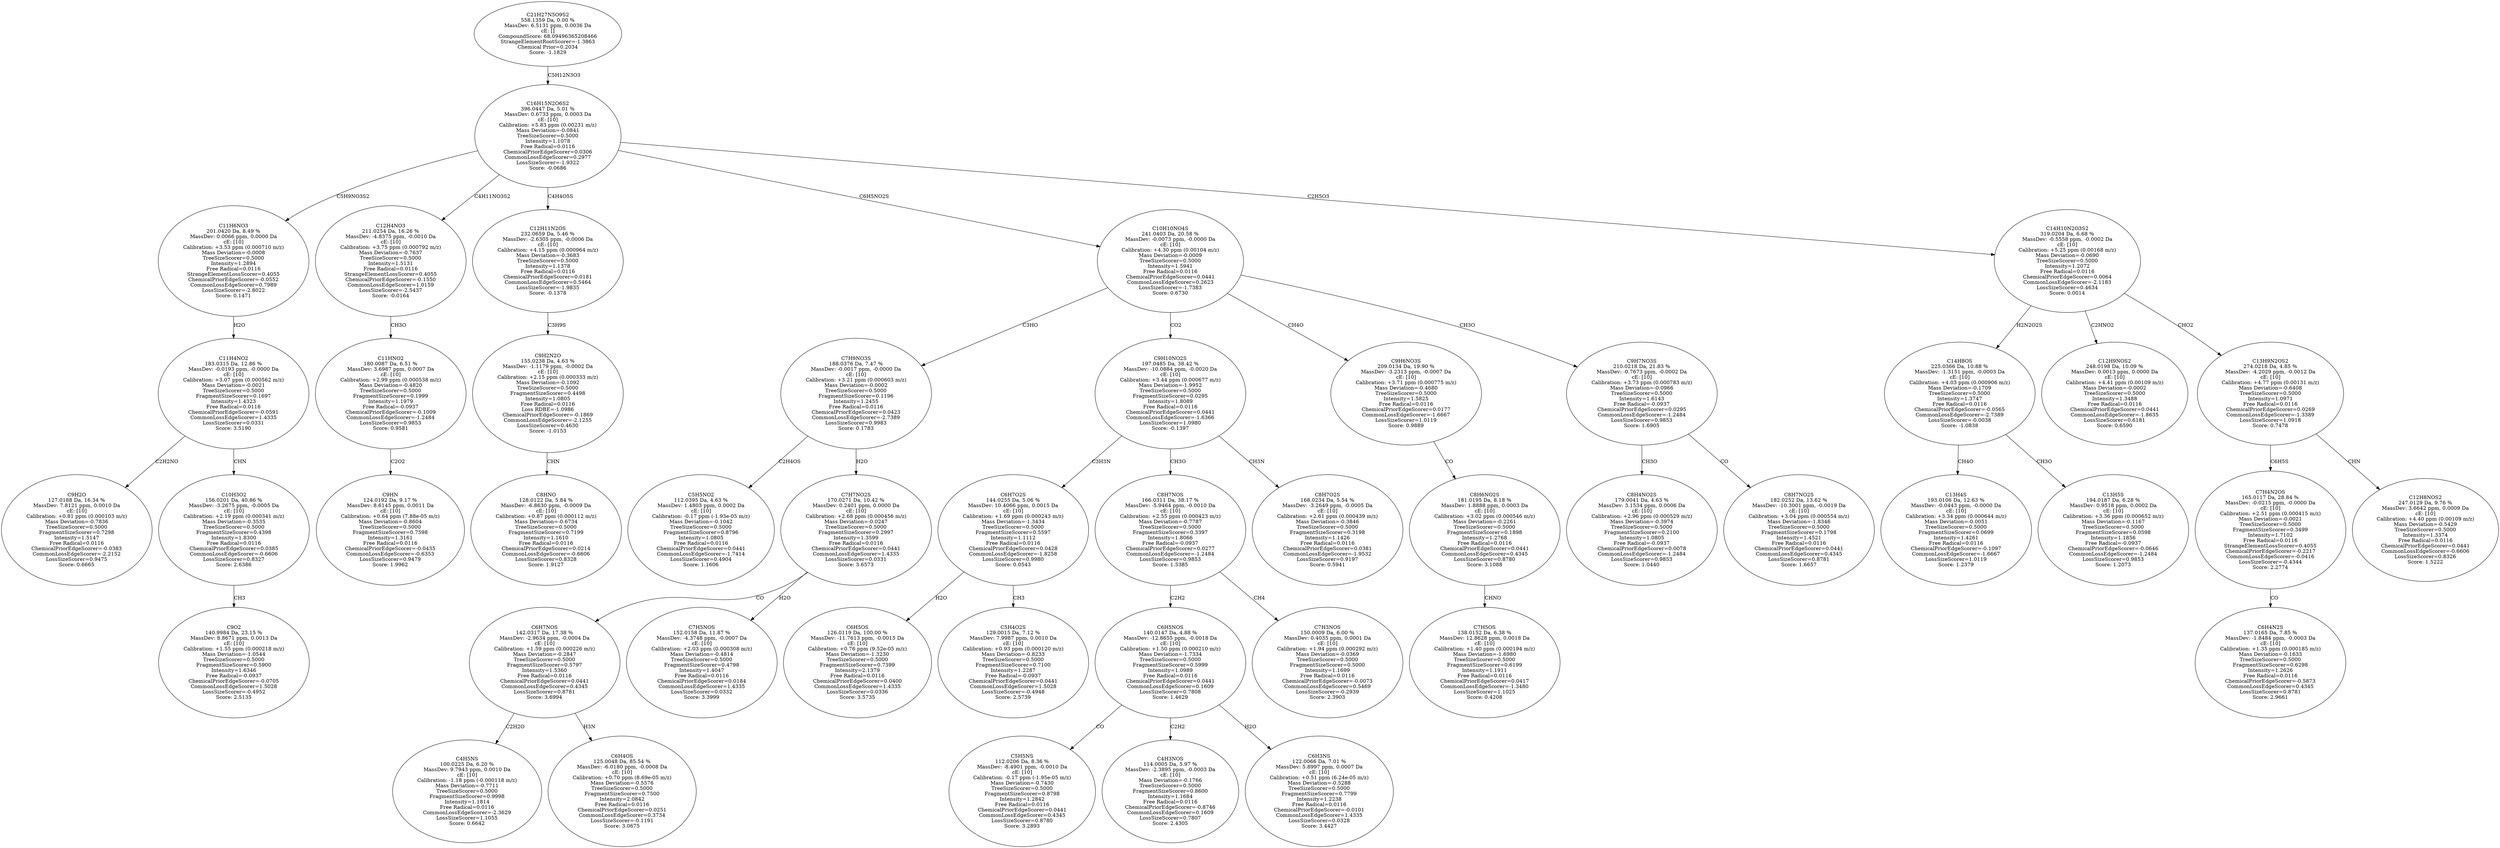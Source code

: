 strict digraph {
v1 [label="C9H2O\n127.0188 Da, 16.34 %\nMassDev: 7.8121 ppm, 0.0010 Da\ncE: [10]\nCalibration: +0.81 ppm (0.000103 m/z)\nMass Deviation=-0.7836\nTreeSizeScorer=0.5000\nFragmentSizeScorer=0.7298\nIntensity=1.5147\nFree Radical=0.0116\nChemicalPriorEdgeScorer=-0.0383\nCommonLossEdgeScorer=-2.2152\nLossSizeScorer=0.9475\nScore: 0.6665"];
v2 [label="C9O2\n140.9984 Da, 23.15 %\nMassDev: 8.8671 ppm, 0.0013 Da\ncE: [10]\nCalibration: +1.55 ppm (0.000218 m/z)\nMass Deviation=-1.0544\nTreeSizeScorer=0.5000\nFragmentSizeScorer=0.5900\nIntensity=1.6346\nFree Radical=-0.0937\nChemicalPriorEdgeScorer=-0.0705\nCommonLossEdgeScorer=1.5028\nLossSizeScorer=-0.4952\nScore: 2.5135"];
v3 [label="C10H3O2\n156.0201 Da, 40.86 %\nMassDev: -3.2675 ppm, -0.0005 Da\ncE: [10]\nCalibration: +2.19 ppm (0.000341 m/z)\nMass Deviation=-0.3535\nTreeSizeScorer=0.5000\nFragmentSizeScorer=0.4398\nIntensity=1.8300\nFree Radical=0.0116\nChemicalPriorEdgeScorer=0.0385\nCommonLossEdgeScorer=-0.6606\nLossSizeScorer=0.8327\nScore: 2.6386"];
v4 [label="C11H4NO2\n183.0315 Da, 12.86 %\nMassDev: -0.0193 ppm, -0.0000 Da\ncE: [10]\nCalibration: +3.07 ppm (0.000562 m/z)\nMass Deviation=-0.0021\nTreeSizeScorer=0.5000\nFragmentSizeScorer=0.1697\nIntensity=1.4323\nFree Radical=0.0116\nChemicalPriorEdgeScorer=-0.0591\nCommonLossEdgeScorer=1.4335\nLossSizeScorer=0.0331\nScore: 3.5190"];
v5 [label="C11H6NO3\n201.0420 Da, 8.49 %\nMassDev: 0.0066 ppm, 0.0000 Da\ncE: [10]\nCalibration: +3.53 ppm (0.000710 m/z)\nMass Deviation=-0.0008\nTreeSizeScorer=0.5000\nIntensity=1.2894\nFree Radical=0.0116\nStrangeElementLossScorer=0.4055\nChemicalPriorEdgeScorer=-0.0552\nCommonLossEdgeScorer=0.7989\nLossSizeScorer=-2.8022\nScore: 0.1471"];
v6 [label="C9HN\n124.0192 Da, 9.17 %\nMassDev: 8.6145 ppm, 0.0011 Da\ncE: [10]\nCalibration: +0.64 ppm (7.88e-05 m/z)\nMass Deviation=-0.8604\nTreeSizeScorer=0.5000\nFragmentSizeScorer=0.7598\nIntensity=1.3161\nFree Radical=0.0116\nChemicalPriorEdgeScorer=-0.0435\nCommonLossEdgeScorer=-0.6353\nLossSizeScorer=0.9479\nScore: 1.9962"];
v7 [label="C11HNO2\n180.0087 Da, 6.51 %\nMassDev: 3.6987 ppm, 0.0007 Da\ncE: [10]\nCalibration: +2.99 ppm (0.000538 m/z)\nMass Deviation=-0.4820\nTreeSizeScorer=0.5000\nFragmentSizeScorer=0.1999\nIntensity=1.1979\nFree Radical=-0.0937\nChemicalPriorEdgeScorer=-0.1009\nCommonLossEdgeScorer=-1.2484\nLossSizeScorer=0.9853\nScore: 0.9581"];
v8 [label="C12H4NO3\n211.0254 Da, 16.26 %\nMassDev: -4.8375 ppm, -0.0010 Da\ncE: [10]\nCalibration: +3.75 ppm (0.000792 m/z)\nMass Deviation=-0.7637\nTreeSizeScorer=0.5000\nIntensity=1.5131\nFree Radical=0.0116\nStrangeElementLossScorer=0.4055\nChemicalPriorEdgeScorer=-0.1550\nCommonLossEdgeScorer=1.0159\nLossSizeScorer=-2.5437\nScore: -0.0164"];
v9 [label="C8HNO\n128.0122 Da, 5.84 %\nMassDev: -6.8630 ppm, -0.0009 Da\ncE: [10]\nCalibration: +0.87 ppm (0.000112 m/z)\nMass Deviation=-0.6734\nTreeSizeScorer=0.5000\nFragmentSizeScorer=0.7199\nIntensity=1.1610\nFree Radical=0.0116\nChemicalPriorEdgeScorer=0.0214\nCommonLossEdgeScorer=-0.6606\nLossSizeScorer=0.8328\nScore: 1.9127"];
v10 [label="C9H2N2O\n155.0238 Da, 4.63 %\nMassDev: -1.1179 ppm, -0.0002 Da\ncE: [10]\nCalibration: +2.15 ppm (0.000333 m/z)\nMass Deviation=-0.1092\nTreeSizeScorer=0.5000\nFragmentSizeScorer=0.4498\nIntensity=1.0805\nFree Radical=0.0116\nLoss RDBE=-1.0986\nChemicalPriorEdgeScorer=-0.1869\nCommonLossEdgeScorer=-2.1255\nLossSizeScorer=0.4630\nScore: -1.0153"];
v11 [label="C12H11N2OS\n232.0659 Da, 5.46 %\nMassDev: -2.6305 ppm, -0.0006 Da\ncE: [10]\nCalibration: +4.15 ppm (0.000964 m/z)\nMass Deviation=-0.3683\nTreeSizeScorer=0.5000\nIntensity=1.1378\nFree Radical=0.0116\nChemicalPriorEdgeScorer=0.0181\nCommonLossEdgeScorer=0.5464\nLossSizeScorer=-1.9835\nScore: -0.1378"];
v12 [label="C5H5NO2\n112.0395 Da, 4.63 %\nMassDev: 1.4803 ppm, 0.0002 Da\ncE: [10]\nCalibration: -0.17 ppm (-1.93e-05 m/z)\nMass Deviation=-0.1042\nTreeSizeScorer=0.5000\nFragmentSizeScorer=0.8796\nIntensity=1.0805\nFree Radical=0.0116\nChemicalPriorEdgeScorer=0.0441\nCommonLossEdgeScorer=-1.7414\nLossSizeScorer=0.4904\nScore: 1.1606"];
v13 [label="C4H5NS\n100.0225 Da, 6.20 %\nMassDev: 9.7943 ppm, 0.0010 Da\ncE: [10]\nCalibration: -1.18 ppm (-0.000118 m/z)\nMass Deviation=-0.7711\nTreeSizeScorer=0.5000\nFragmentSizeScorer=0.9998\nIntensity=1.1814\nFree Radical=0.0116\nCommonLossEdgeScorer=-2.3629\nLossSizeScorer=1.1055\nScore: 0.6642"];
v14 [label="C6H4OS\n125.0048 Da, 85.54 %\nMassDev: -6.0180 ppm, -0.0008 Da\ncE: [10]\nCalibration: +0.70 ppm (8.69e-05 m/z)\nMass Deviation=-0.5576\nTreeSizeScorer=0.5000\nFragmentSizeScorer=0.7500\nIntensity=2.0842\nFree Radical=0.0116\nChemicalPriorEdgeScorer=0.0251\nCommonLossEdgeScorer=0.3734\nLossSizeScorer=-0.1191\nScore: 3.0675"];
v15 [label="C6H7NOS\n142.0317 Da, 17.38 %\nMassDev: -2.9634 ppm, -0.0004 Da\ncE: [10]\nCalibration: +1.59 ppm (0.000226 m/z)\nMass Deviation=-0.2847\nTreeSizeScorer=0.5000\nFragmentSizeScorer=0.5797\nIntensity=1.5360\nFree Radical=0.0116\nChemicalPriorEdgeScorer=0.0441\nCommonLossEdgeScorer=0.4345\nLossSizeScorer=0.8781\nScore: 3.6994"];
v16 [label="C7H5NOS\n152.0158 Da, 11.87 %\nMassDev: -4.3748 ppm, -0.0007 Da\ncE: [10]\nCalibration: +2.03 ppm (0.000308 m/z)\nMass Deviation=-0.4814\nTreeSizeScorer=0.5000\nFragmentSizeScorer=0.4798\nIntensity=1.4047\nFree Radical=0.0116\nChemicalPriorEdgeScorer=0.0184\nCommonLossEdgeScorer=1.4335\nLossSizeScorer=0.0332\nScore: 3.3999"];
v17 [label="C7H7NO2S\n170.0271 Da, 10.42 %\nMassDev: 0.2401 ppm, 0.0000 Da\ncE: [10]\nCalibration: +2.68 ppm (0.000456 m/z)\nMass Deviation=-0.0247\nTreeSizeScorer=0.5000\nFragmentSizeScorer=0.2997\nIntensity=1.3599\nFree Radical=0.0116\nChemicalPriorEdgeScorer=0.0441\nCommonLossEdgeScorer=1.4335\nLossSizeScorer=0.0331\nScore: 3.6573"];
v18 [label="C7H9NO3S\n188.0376 Da, 7.47 %\nMassDev: -0.0017 ppm, -0.0000 Da\ncE: [10]\nCalibration: +3.21 ppm (0.000603 m/z)\nMass Deviation=-0.0002\nTreeSizeScorer=0.5000\nFragmentSizeScorer=0.1196\nIntensity=1.2455\nFree Radical=0.0116\nChemicalPriorEdgeScorer=0.0423\nCommonLossEdgeScorer=-2.7389\nLossSizeScorer=0.9983\nScore: 0.1783"];
v19 [label="C6H5OS\n126.0119 Da, 100.00 %\nMassDev: -11.7613 ppm, -0.0015 Da\ncE: [10]\nCalibration: +0.76 ppm (9.52e-05 m/z)\nMass Deviation=-1.3230\nTreeSizeScorer=0.5000\nFragmentSizeScorer=0.7399\nIntensity=2.1379\nFree Radical=0.0116\nChemicalPriorEdgeScorer=0.0400\nCommonLossEdgeScorer=1.4335\nLossSizeScorer=0.0336\nScore: 3.5735"];
v20 [label="C5H4O2S\n129.0015 Da, 7.12 %\nMassDev: 7.9987 ppm, 0.0010 Da\ncE: [10]\nCalibration: +0.93 ppm (0.000120 m/z)\nMass Deviation=-0.8233\nTreeSizeScorer=0.5000\nFragmentSizeScorer=0.7100\nIntensity=1.2287\nFree Radical=-0.0937\nChemicalPriorEdgeScorer=0.0441\nCommonLossEdgeScorer=1.5028\nLossSizeScorer=-0.4948\nScore: 2.5739"];
v21 [label="C6H7O2S\n144.0255 Da, 5.06 %\nMassDev: 10.4066 ppm, 0.0015 Da\ncE: [10]\nCalibration: +1.69 ppm (0.000243 m/z)\nMass Deviation=-1.3434\nTreeSizeScorer=0.5000\nFragmentSizeScorer=0.5597\nIntensity=1.1112\nFree Radical=0.0116\nChemicalPriorEdgeScorer=0.0428\nCommonLossEdgeScorer=-1.8258\nLossSizeScorer=0.9980\nScore: 0.0543"];
v22 [label="C5H5NS\n112.0206 Da, 8.36 %\nMassDev: -8.4901 ppm, -0.0010 Da\ncE: [10]\nCalibration: -0.17 ppm (-1.95e-05 m/z)\nMass Deviation=-0.7430\nTreeSizeScorer=0.5000\nFragmentSizeScorer=0.8798\nIntensity=1.2842\nFree Radical=0.0116\nChemicalPriorEdgeScorer=0.0441\nCommonLossEdgeScorer=0.4345\nLossSizeScorer=0.8780\nScore: 3.2893"];
v23 [label="C4H3NOS\n114.0005 Da, 5.97 %\nMassDev: -2.3895 ppm, -0.0003 Da\ncE: [10]\nMass Deviation=-0.1766\nTreeSizeScorer=0.5000\nFragmentSizeScorer=0.8600\nIntensity=1.1684\nFree Radical=0.0116\nChemicalPriorEdgeScorer=-0.8746\nCommonLossEdgeScorer=0.1609\nLossSizeScorer=0.7807\nScore: 2.4305"];
v24 [label="C6H3NS\n122.0066 Da, 7.01 %\nMassDev: 5.8997 ppm, 0.0007 Da\ncE: [10]\nCalibration: +0.51 ppm (6.24e-05 m/z)\nMass Deviation=-0.5288\nTreeSizeScorer=0.5000\nFragmentSizeScorer=0.7799\nIntensity=1.2238\nFree Radical=0.0116\nChemicalPriorEdgeScorer=-0.0101\nCommonLossEdgeScorer=1.4335\nLossSizeScorer=0.0328\nScore: 3.4427"];
v25 [label="C6H5NOS\n140.0147 Da, 4.88 %\nMassDev: -12.8655 ppm, -0.0018 Da\ncE: [10]\nCalibration: +1.50 ppm (0.000210 m/z)\nMass Deviation=-1.7334\nTreeSizeScorer=0.5000\nFragmentSizeScorer=0.5999\nIntensity=1.0989\nFree Radical=0.0116\nChemicalPriorEdgeScorer=0.0441\nCommonLossEdgeScorer=0.1609\nLossSizeScorer=0.7808\nScore: 1.4629"];
v26 [label="C7H3NOS\n150.0009 Da, 6.00 %\nMassDev: 0.4035 ppm, 0.0001 Da\ncE: [10]\nCalibration: +1.94 ppm (0.000292 m/z)\nMass Deviation=-0.0369\nTreeSizeScorer=0.5000\nFragmentSizeScorer=0.5000\nIntensity=1.1699\nFree Radical=0.0116\nChemicalPriorEdgeScorer=-0.0073\nCommonLossEdgeScorer=0.5469\nLossSizeScorer=-0.2939\nScore: 2.3903"];
v27 [label="C8H7NOS\n166.0311 Da, 38.17 %\nMassDev: -5.9464 ppm, -0.0010 Da\ncE: [10]\nCalibration: +2.55 ppm (0.000423 m/z)\nMass Deviation=-0.7787\nTreeSizeScorer=0.5000\nFragmentSizeScorer=0.3397\nIntensity=1.8066\nFree Radical=-0.0937\nChemicalPriorEdgeScorer=0.0277\nCommonLossEdgeScorer=-1.2484\nLossSizeScorer=0.9853\nScore: 1.5385"];
v28 [label="C8H7O2S\n168.0234 Da, 5.54 %\nMassDev: -3.2649 ppm, -0.0005 Da\ncE: [10]\nCalibration: +2.61 ppm (0.000439 m/z)\nMass Deviation=-0.3846\nTreeSizeScorer=0.5000\nFragmentSizeScorer=0.3198\nIntensity=1.1426\nFree Radical=0.0116\nChemicalPriorEdgeScorer=0.0381\nCommonLossEdgeScorer=-1.9532\nLossSizeScorer=0.9197\nScore: 0.5941"];
v29 [label="C9H10NO2S\n197.0485 Da, 38.42 %\nMassDev: -10.0884 ppm, -0.0020 Da\ncE: [10]\nCalibration: +3.44 ppm (0.000677 m/z)\nMass Deviation=-1.9952\nTreeSizeScorer=0.5000\nFragmentSizeScorer=0.0295\nIntensity=1.8089\nFree Radical=0.0116\nChemicalPriorEdgeScorer=0.0441\nCommonLossEdgeScorer=-1.6366\nLossSizeScorer=1.0980\nScore: -0.1397"];
v30 [label="C7H5OS\n138.0152 Da, 6.38 %\nMassDev: 12.8628 ppm, 0.0018 Da\ncE: [10]\nCalibration: +1.40 ppm (0.000194 m/z)\nMass Deviation=-1.6980\nTreeSizeScorer=0.5000\nFragmentSizeScorer=0.6199\nIntensity=1.1911\nFree Radical=0.0116\nChemicalPriorEdgeScorer=0.0417\nCommonLossEdgeScorer=-1.3480\nLossSizeScorer=1.1025\nScore: 0.4208"];
v31 [label="C8H6NO2S\n181.0195 Da, 8.18 %\nMassDev: 1.8888 ppm, 0.0003 Da\ncE: [10]\nCalibration: +3.02 ppm (0.000546 m/z)\nMass Deviation=-0.2261\nTreeSizeScorer=0.5000\nFragmentSizeScorer=0.1898\nIntensity=1.2768\nFree Radical=0.0116\nChemicalPriorEdgeScorer=0.0441\nCommonLossEdgeScorer=0.4345\nLossSizeScorer=0.8780\nScore: 3.1088"];
v32 [label="C9H6NO3S\n209.0134 Da, 19.90 %\nMassDev: -3.2313 ppm, -0.0007 Da\ncE: [10]\nCalibration: +3.71 ppm (0.000775 m/z)\nMass Deviation=-0.4680\nTreeSizeScorer=0.5000\nIntensity=1.5825\nFree Radical=0.0116\nChemicalPriorEdgeScorer=0.0177\nCommonLossEdgeScorer=-1.6667\nLossSizeScorer=1.0119\nScore: 0.9889"];
v33 [label="C8H4NO2S\n179.0041 Da, 4.63 %\nMassDev: 3.1534 ppm, 0.0006 Da\ncE: [10]\nCalibration: +2.96 ppm (0.000529 m/z)\nMass Deviation=-0.3974\nTreeSizeScorer=0.5000\nFragmentSizeScorer=0.2100\nIntensity=1.0805\nFree Radical=-0.0937\nChemicalPriorEdgeScorer=0.0078\nCommonLossEdgeScorer=-1.2484\nLossSizeScorer=0.9853\nScore: 1.0440"];
v34 [label="C8H7NO2S\n182.0252 Da, 13.62 %\nMassDev: -10.3001 ppm, -0.0019 Da\ncE: [10]\nCalibration: +3.04 ppm (0.000554 m/z)\nMass Deviation=-1.8346\nTreeSizeScorer=0.5000\nFragmentSizeScorer=0.1798\nIntensity=1.4521\nFree Radical=0.0116\nChemicalPriorEdgeScorer=0.0441\nCommonLossEdgeScorer=0.4345\nLossSizeScorer=0.8781\nScore: 1.6657"];
v35 [label="C9H7NO3S\n210.0218 Da, 21.83 %\nMassDev: -0.7673 ppm, -0.0002 Da\ncE: [10]\nCalibration: +3.73 ppm (0.000783 m/z)\nMass Deviation=-0.0966\nTreeSizeScorer=0.5000\nIntensity=1.6143\nFree Radical=-0.0937\nChemicalPriorEdgeScorer=0.0295\nCommonLossEdgeScorer=-1.2484\nLossSizeScorer=0.9853\nScore: 1.6905"];
v36 [label="C10H10NO4S\n241.0403 Da, 20.58 %\nMassDev: -0.0073 ppm, -0.0000 Da\ncE: [10]\nCalibration: +4.30 ppm (0.00104 m/z)\nMass Deviation=-0.0009\nTreeSizeScorer=0.5000\nIntensity=1.5941\nFree Radical=0.0116\nChemicalPriorEdgeScorer=0.0441\nCommonLossEdgeScorer=0.2623\nLossSizeScorer=-1.7383\nScore: 0.6730"];
v37 [label="C13H4S\n193.0106 Da, 12.63 %\nMassDev: -0.0443 ppm, -0.0000 Da\ncE: [10]\nCalibration: +3.34 ppm (0.000644 m/z)\nMass Deviation=-0.0051\nTreeSizeScorer=0.5000\nFragmentSizeScorer=0.0699\nIntensity=1.4261\nFree Radical=0.0116\nChemicalPriorEdgeScorer=-0.1097\nCommonLossEdgeScorer=-1.6667\nLossSizeScorer=1.0119\nScore: 1.2379"];
v38 [label="C13H5S\n194.0187 Da, 6.28 %\nMassDev: 0.9518 ppm, 0.0002 Da\ncE: [10]\nCalibration: +3.36 ppm (0.000652 m/z)\nMass Deviation=-0.1167\nTreeSizeScorer=0.5000\nFragmentSizeScorer=0.0598\nIntensity=1.1856\nFree Radical=-0.0937\nChemicalPriorEdgeScorer=-0.0646\nCommonLossEdgeScorer=-1.2484\nLossSizeScorer=0.9853\nScore: 1.2073"];
v39 [label="C14H8OS\n225.0366 Da, 10.88 %\nMassDev: -1.3151 ppm, -0.0003 Da\ncE: [10]\nCalibration: +4.03 ppm (0.000906 m/z)\nMass Deviation=-0.1709\nTreeSizeScorer=0.5000\nIntensity=1.3747\nFree Radical=0.0116\nChemicalPriorEdgeScorer=-0.0565\nCommonLossEdgeScorer=-2.7389\nLossSizeScorer=-0.0038\nScore: -1.0838"];
v40 [label="C12H9NOS2\n248.0198 Da, 10.09 %\nMassDev: 0.0013 ppm, 0.0000 Da\ncE: [10]\nCalibration: +4.41 ppm (0.00109 m/z)\nMass Deviation=-0.0002\nTreeSizeScorer=0.5000\nIntensity=1.3488\nFree Radical=0.0116\nChemicalPriorEdgeScorer=0.0441\nCommonLossEdgeScorer=-1.8635\nLossSizeScorer=0.6181\nScore: 0.6590"];
v41 [label="C6H4N2S\n137.0165 Da, 7.85 %\nMassDev: -1.8484 ppm, -0.0003 Da\ncE: [10]\nCalibration: +1.35 ppm (0.000185 m/z)\nMass Deviation=-0.1633\nTreeSizeScorer=0.5000\nFragmentSizeScorer=0.6298\nIntensity=1.2626\nFree Radical=0.0116\nChemicalPriorEdgeScorer=-0.5873\nCommonLossEdgeScorer=0.4345\nLossSizeScorer=0.8781\nScore: 2.9661"];
v42 [label="C7H4N2OS\n165.0117 Da, 28.84 %\nMassDev: -0.0215 ppm, -0.0000 Da\ncE: [10]\nCalibration: +2.51 ppm (0.000415 m/z)\nMass Deviation=-0.0021\nTreeSizeScorer=0.5000\nFragmentSizeScorer=0.3499\nIntensity=1.7102\nFree Radical=0.0116\nStrangeElementLossScorer=0.4055\nChemicalPriorEdgeScorer=-0.2217\nCommonLossEdgeScorer=-0.0416\nLossSizeScorer=-0.4344\nScore: 2.2774"];
v43 [label="C12H8NOS2\n247.0129 Da, 9.76 %\nMassDev: 3.6642 ppm, 0.0009 Da\ncE: [10]\nCalibration: +4.40 ppm (0.00109 m/z)\nMass Deviation=-0.5429\nTreeSizeScorer=0.5000\nIntensity=1.3374\nFree Radical=0.0116\nChemicalPriorEdgeScorer=0.0441\nCommonLossEdgeScorer=-0.6606\nLossSizeScorer=0.8326\nScore: 1.5222"];
v44 [label="C13H9N2OS2\n274.0218 Da, 4.85 %\nMassDev: -4.2029 ppm, -0.0012 Da\ncE: [10]\nCalibration: +4.77 ppm (0.00131 m/z)\nMass Deviation=-0.6408\nTreeSizeScorer=0.5000\nIntensity=1.0971\nFree Radical=0.0116\nChemicalPriorEdgeScorer=0.0269\nCommonLossEdgeScorer=-1.3389\nLossSizeScorer=1.0918\nScore: 0.7478"];
v45 [label="C14H10N2O3S2\n319.0204 Da, 6.68 %\nMassDev: -0.5558 ppm, -0.0002 Da\ncE: [10]\nCalibration: +5.25 ppm (0.00168 m/z)\nMass Deviation=-0.0690\nTreeSizeScorer=0.5000\nIntensity=1.2072\nFree Radical=0.0116\nChemicalPriorEdgeScorer=0.0064\nCommonLossEdgeScorer=-2.1183\nLossSizeScorer=0.4634\nScore: 0.0014"];
v46 [label="C16H15N2O6S2\n396.0447 Da, 5.01 %\nMassDev: 0.6733 ppm, 0.0003 Da\ncE: [10]\nCalibration: +5.83 ppm (0.00231 m/z)\nMass Deviation=-0.0841\nTreeSizeScorer=0.5000\nIntensity=1.1078\nFree Radical=0.0116\nChemicalPriorEdgeScorer=0.0306\nCommonLossEdgeScorer=0.2977\nLossSizeScorer=-1.9322\nScore: -0.0686"];
v47 [label="C21H27N5O9S2\n558.1359 Da, 0.00 %\nMassDev: 6.5131 ppm, 0.0036 Da\ncE: []\nCompoundScore: 68.09496365208466\nStrangeElementRootScorer=-1.3863\nChemical Prior=0.2034\nScore: -1.1829"];
v4 -> v1 [label="C2H2NO"];
v3 -> v2 [label="CH3"];
v4 -> v3 [label="CHN"];
v5 -> v4 [label="H2O"];
v46 -> v5 [label="C5H9NO3S2"];
v7 -> v6 [label="C2O2"];
v8 -> v7 [label="CH3O"];
v46 -> v8 [label="C4H11NO3S2"];
v10 -> v9 [label="CHN"];
v11 -> v10 [label="C3H9S"];
v46 -> v11 [label="C4H4O5S"];
v18 -> v12 [label="C2H4OS"];
v15 -> v13 [label="C2H2O"];
v15 -> v14 [label="H3N"];
v17 -> v15 [label="CO"];
v17 -> v16 [label="H2O"];
v18 -> v17 [label="H2O"];
v36 -> v18 [label="C3HO"];
v21 -> v19 [label="H2O"];
v21 -> v20 [label="CH3"];
v29 -> v21 [label="C3H3N"];
v25 -> v22 [label="CO"];
v25 -> v23 [label="C2H2"];
v25 -> v24 [label="H2O"];
v27 -> v25 [label="C2H2"];
v27 -> v26 [label="CH4"];
v29 -> v27 [label="CH3O"];
v29 -> v28 [label="CH3N"];
v36 -> v29 [label="CO2"];
v31 -> v30 [label="CHNO"];
v32 -> v31 [label="CO"];
v36 -> v32 [label="CH4O"];
v35 -> v33 [label="CH3O"];
v35 -> v34 [label="CO"];
v36 -> v35 [label="CH3O"];
v46 -> v36 [label="C6H5NO2S"];
v39 -> v37 [label="CH4O"];
v39 -> v38 [label="CH3O"];
v45 -> v39 [label="H2N2O2S"];
v45 -> v40 [label="C2HNO2"];
v42 -> v41 [label="CO"];
v44 -> v42 [label="C6H5S"];
v44 -> v43 [label="CHN"];
v45 -> v44 [label="CHO2"];
v46 -> v45 [label="C2H5O3"];
v47 -> v46 [label="C5H12N3O3"];
}
